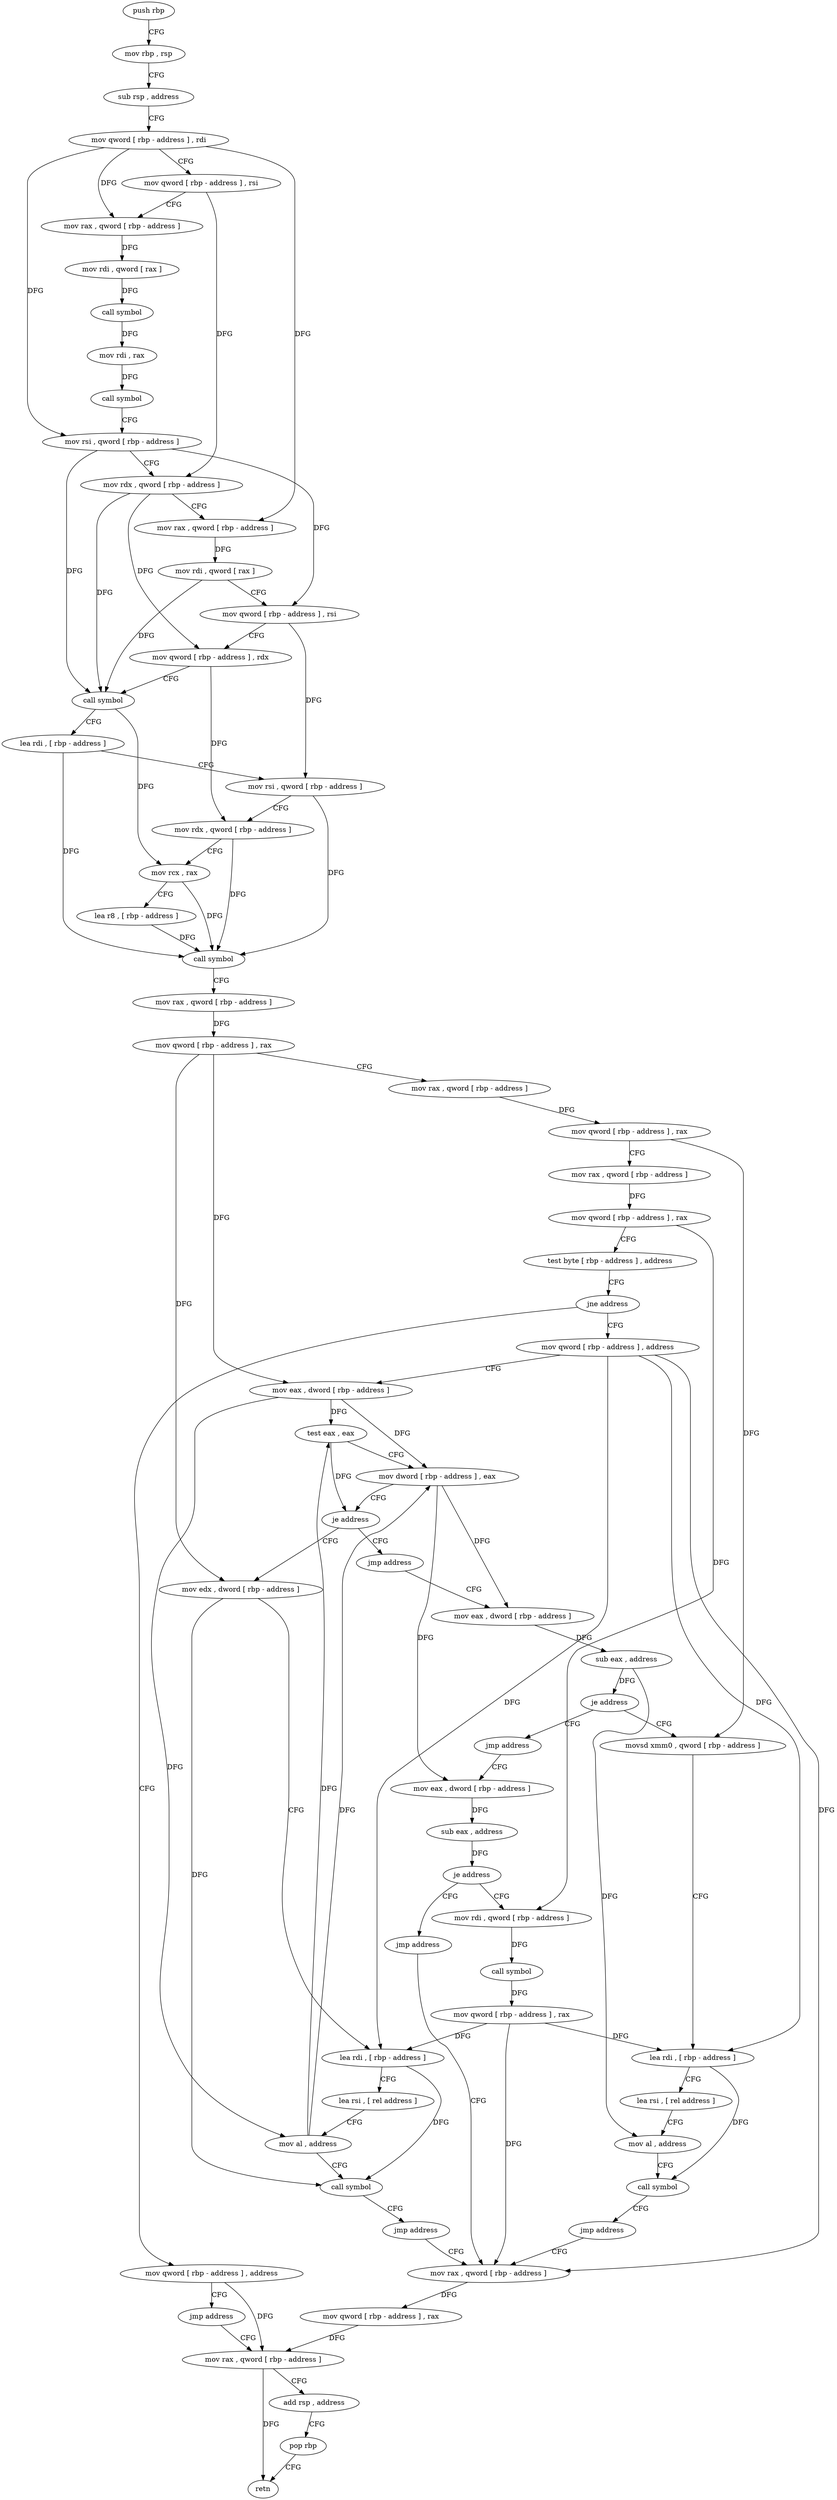 digraph "func" {
"173104" [label = "push rbp" ]
"173105" [label = "mov rbp , rsp" ]
"173108" [label = "sub rsp , address" ]
"173112" [label = "mov qword [ rbp - address ] , rdi" ]
"173116" [label = "mov qword [ rbp - address ] , rsi" ]
"173120" [label = "mov rax , qword [ rbp - address ]" ]
"173124" [label = "mov rdi , qword [ rax ]" ]
"173127" [label = "call symbol" ]
"173132" [label = "mov rdi , rax" ]
"173135" [label = "call symbol" ]
"173140" [label = "mov rsi , qword [ rbp - address ]" ]
"173144" [label = "mov rdx , qword [ rbp - address ]" ]
"173148" [label = "mov rax , qword [ rbp - address ]" ]
"173152" [label = "mov rdi , qword [ rax ]" ]
"173155" [label = "mov qword [ rbp - address ] , rsi" ]
"173159" [label = "mov qword [ rbp - address ] , rdx" ]
"173163" [label = "call symbol" ]
"173168" [label = "lea rdi , [ rbp - address ]" ]
"173172" [label = "mov rsi , qword [ rbp - address ]" ]
"173176" [label = "mov rdx , qword [ rbp - address ]" ]
"173180" [label = "mov rcx , rax" ]
"173183" [label = "lea r8 , [ rbp - address ]" ]
"173187" [label = "call symbol" ]
"173192" [label = "mov rax , qword [ rbp - address ]" ]
"173196" [label = "mov qword [ rbp - address ] , rax" ]
"173200" [label = "mov rax , qword [ rbp - address ]" ]
"173204" [label = "mov qword [ rbp - address ] , rax" ]
"173208" [label = "mov rax , qword [ rbp - address ]" ]
"173212" [label = "mov qword [ rbp - address ] , rax" ]
"173216" [label = "test byte [ rbp - address ] , address" ]
"173220" [label = "jne address" ]
"173239" [label = "mov qword [ rbp - address ] , address" ]
"173226" [label = "mov qword [ rbp - address ] , address" ]
"173247" [label = "mov eax , dword [ rbp - address ]" ]
"173250" [label = "test eax , eax" ]
"173252" [label = "mov dword [ rbp - address ] , eax" ]
"173255" [label = "je address" ]
"173300" [label = "mov edx , dword [ rbp - address ]" ]
"173261" [label = "jmp address" ]
"173234" [label = "jmp address" ]
"173375" [label = "mov rax , qword [ rbp - address ]" ]
"173303" [label = "lea rdi , [ rbp - address ]" ]
"173307" [label = "lea rsi , [ rel address ]" ]
"173314" [label = "mov al , address" ]
"173316" [label = "call symbol" ]
"173321" [label = "jmp address" ]
"173367" [label = "mov rax , qword [ rbp - address ]" ]
"173266" [label = "mov eax , dword [ rbp - address ]" ]
"173379" [label = "add rsp , address" ]
"173383" [label = "pop rbp" ]
"173384" [label = "retn" ]
"173371" [label = "mov qword [ rbp - address ] , rax" ]
"173269" [label = "sub eax , address" ]
"173272" [label = "je address" ]
"173326" [label = "movsd xmm0 , qword [ rbp - address ]" ]
"173278" [label = "jmp address" ]
"173331" [label = "lea rdi , [ rbp - address ]" ]
"173335" [label = "lea rsi , [ rel address ]" ]
"173342" [label = "mov al , address" ]
"173344" [label = "call symbol" ]
"173349" [label = "jmp address" ]
"173283" [label = "mov eax , dword [ rbp - address ]" ]
"173286" [label = "sub eax , address" ]
"173289" [label = "je address" ]
"173354" [label = "mov rdi , qword [ rbp - address ]" ]
"173295" [label = "jmp address" ]
"173358" [label = "call symbol" ]
"173363" [label = "mov qword [ rbp - address ] , rax" ]
"173104" -> "173105" [ label = "CFG" ]
"173105" -> "173108" [ label = "CFG" ]
"173108" -> "173112" [ label = "CFG" ]
"173112" -> "173116" [ label = "CFG" ]
"173112" -> "173120" [ label = "DFG" ]
"173112" -> "173140" [ label = "DFG" ]
"173112" -> "173148" [ label = "DFG" ]
"173116" -> "173120" [ label = "CFG" ]
"173116" -> "173144" [ label = "DFG" ]
"173120" -> "173124" [ label = "DFG" ]
"173124" -> "173127" [ label = "DFG" ]
"173127" -> "173132" [ label = "DFG" ]
"173132" -> "173135" [ label = "DFG" ]
"173135" -> "173140" [ label = "CFG" ]
"173140" -> "173144" [ label = "CFG" ]
"173140" -> "173155" [ label = "DFG" ]
"173140" -> "173163" [ label = "DFG" ]
"173144" -> "173148" [ label = "CFG" ]
"173144" -> "173159" [ label = "DFG" ]
"173144" -> "173163" [ label = "DFG" ]
"173148" -> "173152" [ label = "DFG" ]
"173152" -> "173155" [ label = "CFG" ]
"173152" -> "173163" [ label = "DFG" ]
"173155" -> "173159" [ label = "CFG" ]
"173155" -> "173172" [ label = "DFG" ]
"173159" -> "173163" [ label = "CFG" ]
"173159" -> "173176" [ label = "DFG" ]
"173163" -> "173168" [ label = "CFG" ]
"173163" -> "173180" [ label = "DFG" ]
"173168" -> "173172" [ label = "CFG" ]
"173168" -> "173187" [ label = "DFG" ]
"173172" -> "173176" [ label = "CFG" ]
"173172" -> "173187" [ label = "DFG" ]
"173176" -> "173180" [ label = "CFG" ]
"173176" -> "173187" [ label = "DFG" ]
"173180" -> "173183" [ label = "CFG" ]
"173180" -> "173187" [ label = "DFG" ]
"173183" -> "173187" [ label = "DFG" ]
"173187" -> "173192" [ label = "CFG" ]
"173192" -> "173196" [ label = "DFG" ]
"173196" -> "173200" [ label = "CFG" ]
"173196" -> "173247" [ label = "DFG" ]
"173196" -> "173300" [ label = "DFG" ]
"173200" -> "173204" [ label = "DFG" ]
"173204" -> "173208" [ label = "CFG" ]
"173204" -> "173326" [ label = "DFG" ]
"173208" -> "173212" [ label = "DFG" ]
"173212" -> "173216" [ label = "CFG" ]
"173212" -> "173354" [ label = "DFG" ]
"173216" -> "173220" [ label = "CFG" ]
"173220" -> "173239" [ label = "CFG" ]
"173220" -> "173226" [ label = "CFG" ]
"173239" -> "173247" [ label = "CFG" ]
"173239" -> "173367" [ label = "DFG" ]
"173239" -> "173303" [ label = "DFG" ]
"173239" -> "173331" [ label = "DFG" ]
"173226" -> "173234" [ label = "CFG" ]
"173226" -> "173375" [ label = "DFG" ]
"173247" -> "173250" [ label = "DFG" ]
"173247" -> "173252" [ label = "DFG" ]
"173247" -> "173314" [ label = "DFG" ]
"173250" -> "173252" [ label = "CFG" ]
"173250" -> "173255" [ label = "DFG" ]
"173252" -> "173255" [ label = "CFG" ]
"173252" -> "173266" [ label = "DFG" ]
"173252" -> "173283" [ label = "DFG" ]
"173255" -> "173300" [ label = "CFG" ]
"173255" -> "173261" [ label = "CFG" ]
"173300" -> "173303" [ label = "CFG" ]
"173300" -> "173316" [ label = "DFG" ]
"173261" -> "173266" [ label = "CFG" ]
"173234" -> "173375" [ label = "CFG" ]
"173375" -> "173379" [ label = "CFG" ]
"173375" -> "173384" [ label = "DFG" ]
"173303" -> "173307" [ label = "CFG" ]
"173303" -> "173316" [ label = "DFG" ]
"173307" -> "173314" [ label = "CFG" ]
"173314" -> "173316" [ label = "CFG" ]
"173314" -> "173250" [ label = "DFG" ]
"173314" -> "173252" [ label = "DFG" ]
"173316" -> "173321" [ label = "CFG" ]
"173321" -> "173367" [ label = "CFG" ]
"173367" -> "173371" [ label = "DFG" ]
"173266" -> "173269" [ label = "DFG" ]
"173379" -> "173383" [ label = "CFG" ]
"173383" -> "173384" [ label = "CFG" ]
"173371" -> "173375" [ label = "DFG" ]
"173269" -> "173272" [ label = "DFG" ]
"173269" -> "173342" [ label = "DFG" ]
"173272" -> "173326" [ label = "CFG" ]
"173272" -> "173278" [ label = "CFG" ]
"173326" -> "173331" [ label = "CFG" ]
"173278" -> "173283" [ label = "CFG" ]
"173331" -> "173335" [ label = "CFG" ]
"173331" -> "173344" [ label = "DFG" ]
"173335" -> "173342" [ label = "CFG" ]
"173342" -> "173344" [ label = "CFG" ]
"173344" -> "173349" [ label = "CFG" ]
"173349" -> "173367" [ label = "CFG" ]
"173283" -> "173286" [ label = "DFG" ]
"173286" -> "173289" [ label = "DFG" ]
"173289" -> "173354" [ label = "CFG" ]
"173289" -> "173295" [ label = "CFG" ]
"173354" -> "173358" [ label = "DFG" ]
"173295" -> "173367" [ label = "CFG" ]
"173358" -> "173363" [ label = "DFG" ]
"173363" -> "173367" [ label = "DFG" ]
"173363" -> "173303" [ label = "DFG" ]
"173363" -> "173331" [ label = "DFG" ]
}
